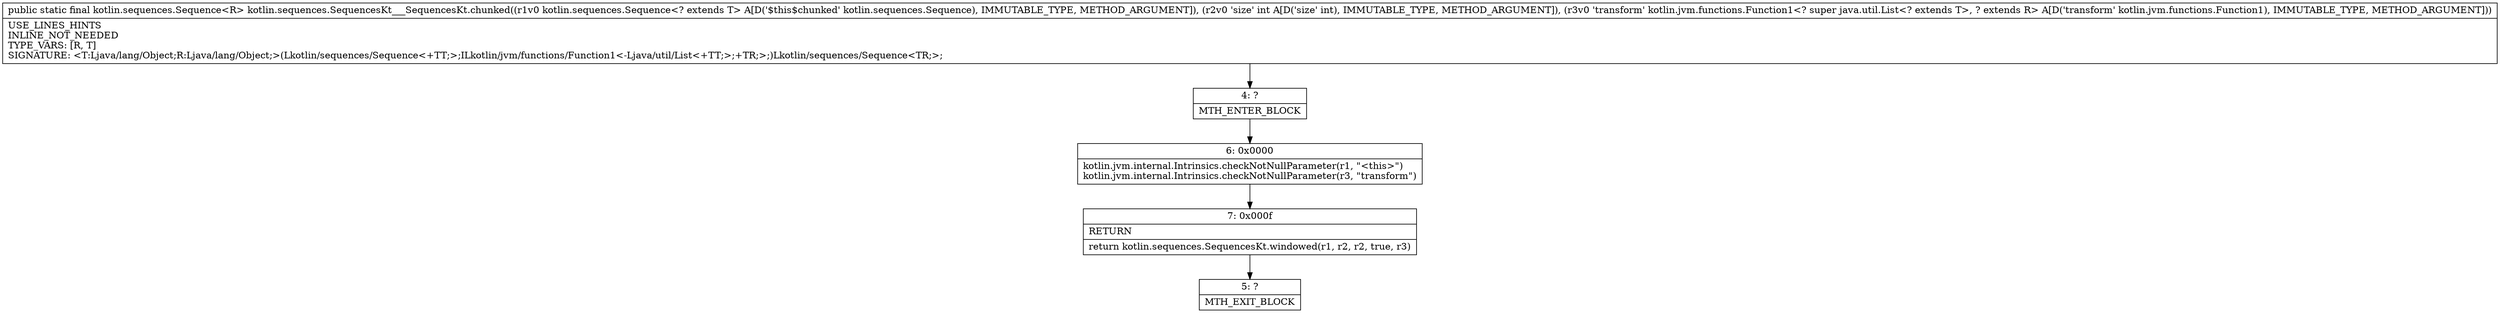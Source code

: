 digraph "CFG forkotlin.sequences.SequencesKt___SequencesKt.chunked(Lkotlin\/sequences\/Sequence;ILkotlin\/jvm\/functions\/Function1;)Lkotlin\/sequences\/Sequence;" {
Node_4 [shape=record,label="{4\:\ ?|MTH_ENTER_BLOCK\l}"];
Node_6 [shape=record,label="{6\:\ 0x0000|kotlin.jvm.internal.Intrinsics.checkNotNullParameter(r1, \"\<this\>\")\lkotlin.jvm.internal.Intrinsics.checkNotNullParameter(r3, \"transform\")\l}"];
Node_7 [shape=record,label="{7\:\ 0x000f|RETURN\l|return kotlin.sequences.SequencesKt.windowed(r1, r2, r2, true, r3)\l}"];
Node_5 [shape=record,label="{5\:\ ?|MTH_EXIT_BLOCK\l}"];
MethodNode[shape=record,label="{public static final kotlin.sequences.Sequence\<R\> kotlin.sequences.SequencesKt___SequencesKt.chunked((r1v0 kotlin.sequences.Sequence\<? extends T\> A[D('$this$chunked' kotlin.sequences.Sequence), IMMUTABLE_TYPE, METHOD_ARGUMENT]), (r2v0 'size' int A[D('size' int), IMMUTABLE_TYPE, METHOD_ARGUMENT]), (r3v0 'transform' kotlin.jvm.functions.Function1\<? super java.util.List\<? extends T\>, ? extends R\> A[D('transform' kotlin.jvm.functions.Function1), IMMUTABLE_TYPE, METHOD_ARGUMENT]))  | USE_LINES_HINTS\lINLINE_NOT_NEEDED\lTYPE_VARS: [R, T]\lSIGNATURE: \<T:Ljava\/lang\/Object;R:Ljava\/lang\/Object;\>(Lkotlin\/sequences\/Sequence\<+TT;\>;ILkotlin\/jvm\/functions\/Function1\<\-Ljava\/util\/List\<+TT;\>;+TR;\>;)Lkotlin\/sequences\/Sequence\<TR;\>;\l}"];
MethodNode -> Node_4;Node_4 -> Node_6;
Node_6 -> Node_7;
Node_7 -> Node_5;
}

